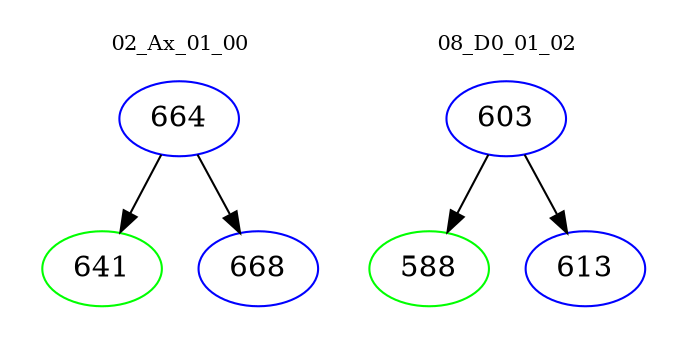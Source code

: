 digraph{
subgraph cluster_0 {
color = white
label = "02_Ax_01_00";
fontsize=10;
T0_664 [label="664", color="blue"]
T0_664 -> T0_641 [color="black"]
T0_641 [label="641", color="green"]
T0_664 -> T0_668 [color="black"]
T0_668 [label="668", color="blue"]
}
subgraph cluster_1 {
color = white
label = "08_D0_01_02";
fontsize=10;
T1_603 [label="603", color="blue"]
T1_603 -> T1_588 [color="black"]
T1_588 [label="588", color="green"]
T1_603 -> T1_613 [color="black"]
T1_613 [label="613", color="blue"]
}
}

